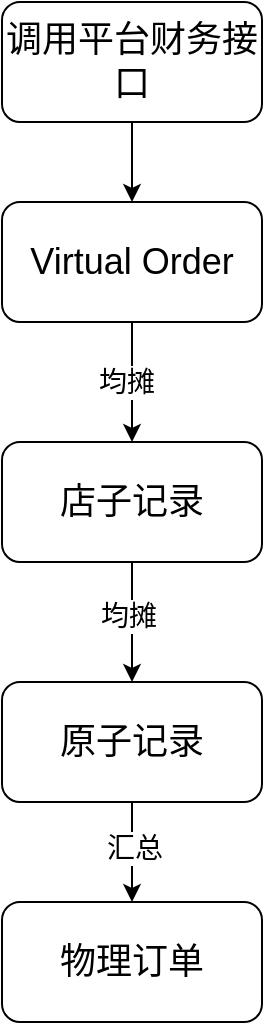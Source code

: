 <mxfile version="22.1.5" type="github">
  <diagram name="第 1 页" id="tzKNJKSJunWvhr6yMUcg">
    <mxGraphModel dx="1014" dy="525" grid="1" gridSize="10" guides="1" tooltips="1" connect="1" arrows="1" fold="1" page="1" pageScale="1" pageWidth="827" pageHeight="1169" math="0" shadow="0">
      <root>
        <mxCell id="0" />
        <mxCell id="1" parent="0" />
        <mxCell id="DffCvo3c1r4-YbJdm26E-5" style="edgeStyle=orthogonalEdgeStyle;rounded=0;orthogonalLoop=1;jettySize=auto;html=1;" edge="1" parent="1" source="DffCvo3c1r4-YbJdm26E-1" target="DffCvo3c1r4-YbJdm26E-2">
          <mxGeometry relative="1" as="geometry" />
        </mxCell>
        <mxCell id="DffCvo3c1r4-YbJdm26E-6" value="&lt;font style=&quot;font-size: 14px;&quot;&gt;均摊&lt;/font&gt;" style="edgeLabel;html=1;align=center;verticalAlign=middle;resizable=0;points=[];" vertex="1" connectable="0" parent="DffCvo3c1r4-YbJdm26E-5">
          <mxGeometry x="0.003" y="-3" relative="1" as="geometry">
            <mxPoint as="offset" />
          </mxGeometry>
        </mxCell>
        <mxCell id="DffCvo3c1r4-YbJdm26E-1" value="&lt;font style=&quot;font-size: 18px;&quot;&gt;Virtual Order&lt;/font&gt;" style="rounded=1;whiteSpace=wrap;html=1;" vertex="1" parent="1">
          <mxGeometry x="160" y="160" width="130" height="60" as="geometry" />
        </mxCell>
        <mxCell id="DffCvo3c1r4-YbJdm26E-7" style="edgeStyle=orthogonalEdgeStyle;rounded=0;orthogonalLoop=1;jettySize=auto;html=1;" edge="1" parent="1" source="DffCvo3c1r4-YbJdm26E-2" target="DffCvo3c1r4-YbJdm26E-3">
          <mxGeometry relative="1" as="geometry" />
        </mxCell>
        <mxCell id="DffCvo3c1r4-YbJdm26E-8" value="&lt;font style=&quot;font-size: 14px;&quot;&gt;均摊&lt;/font&gt;" style="edgeLabel;html=1;align=center;verticalAlign=middle;resizable=0;points=[];" vertex="1" connectable="0" parent="DffCvo3c1r4-YbJdm26E-7">
          <mxGeometry x="-0.093" y="-2" relative="1" as="geometry">
            <mxPoint as="offset" />
          </mxGeometry>
        </mxCell>
        <mxCell id="DffCvo3c1r4-YbJdm26E-2" value="&lt;font style=&quot;font-size: 18px;&quot;&gt;店子记录&lt;/font&gt;" style="rounded=1;whiteSpace=wrap;html=1;" vertex="1" parent="1">
          <mxGeometry x="160" y="280" width="130" height="60" as="geometry" />
        </mxCell>
        <mxCell id="DffCvo3c1r4-YbJdm26E-9" style="edgeStyle=orthogonalEdgeStyle;rounded=0;orthogonalLoop=1;jettySize=auto;html=1;" edge="1" parent="1" source="DffCvo3c1r4-YbJdm26E-3" target="DffCvo3c1r4-YbJdm26E-4">
          <mxGeometry relative="1" as="geometry" />
        </mxCell>
        <mxCell id="DffCvo3c1r4-YbJdm26E-10" value="&lt;font style=&quot;font-size: 14px;&quot;&gt;汇总&lt;/font&gt;" style="edgeLabel;html=1;align=center;verticalAlign=middle;resizable=0;points=[];" vertex="1" connectable="0" parent="DffCvo3c1r4-YbJdm26E-9">
          <mxGeometry x="-0.092" y="1" relative="1" as="geometry">
            <mxPoint as="offset" />
          </mxGeometry>
        </mxCell>
        <mxCell id="DffCvo3c1r4-YbJdm26E-3" value="&lt;font style=&quot;font-size: 18px;&quot;&gt;原子记录&lt;/font&gt;" style="rounded=1;whiteSpace=wrap;html=1;" vertex="1" parent="1">
          <mxGeometry x="160" y="400" width="130" height="60" as="geometry" />
        </mxCell>
        <mxCell id="DffCvo3c1r4-YbJdm26E-4" value="&lt;span style=&quot;font-size: 18px;&quot;&gt;物理订单&lt;/span&gt;" style="rounded=1;whiteSpace=wrap;html=1;" vertex="1" parent="1">
          <mxGeometry x="160" y="510" width="130" height="60" as="geometry" />
        </mxCell>
        <mxCell id="DffCvo3c1r4-YbJdm26E-12" style="edgeStyle=orthogonalEdgeStyle;rounded=0;orthogonalLoop=1;jettySize=auto;html=1;" edge="1" parent="1" source="DffCvo3c1r4-YbJdm26E-11" target="DffCvo3c1r4-YbJdm26E-1">
          <mxGeometry relative="1" as="geometry" />
        </mxCell>
        <mxCell id="DffCvo3c1r4-YbJdm26E-11" value="&lt;font style=&quot;font-size: 18px;&quot;&gt;调用平台财务接口&lt;/font&gt;" style="rounded=1;whiteSpace=wrap;html=1;" vertex="1" parent="1">
          <mxGeometry x="160" y="60" width="130" height="60" as="geometry" />
        </mxCell>
      </root>
    </mxGraphModel>
  </diagram>
</mxfile>
